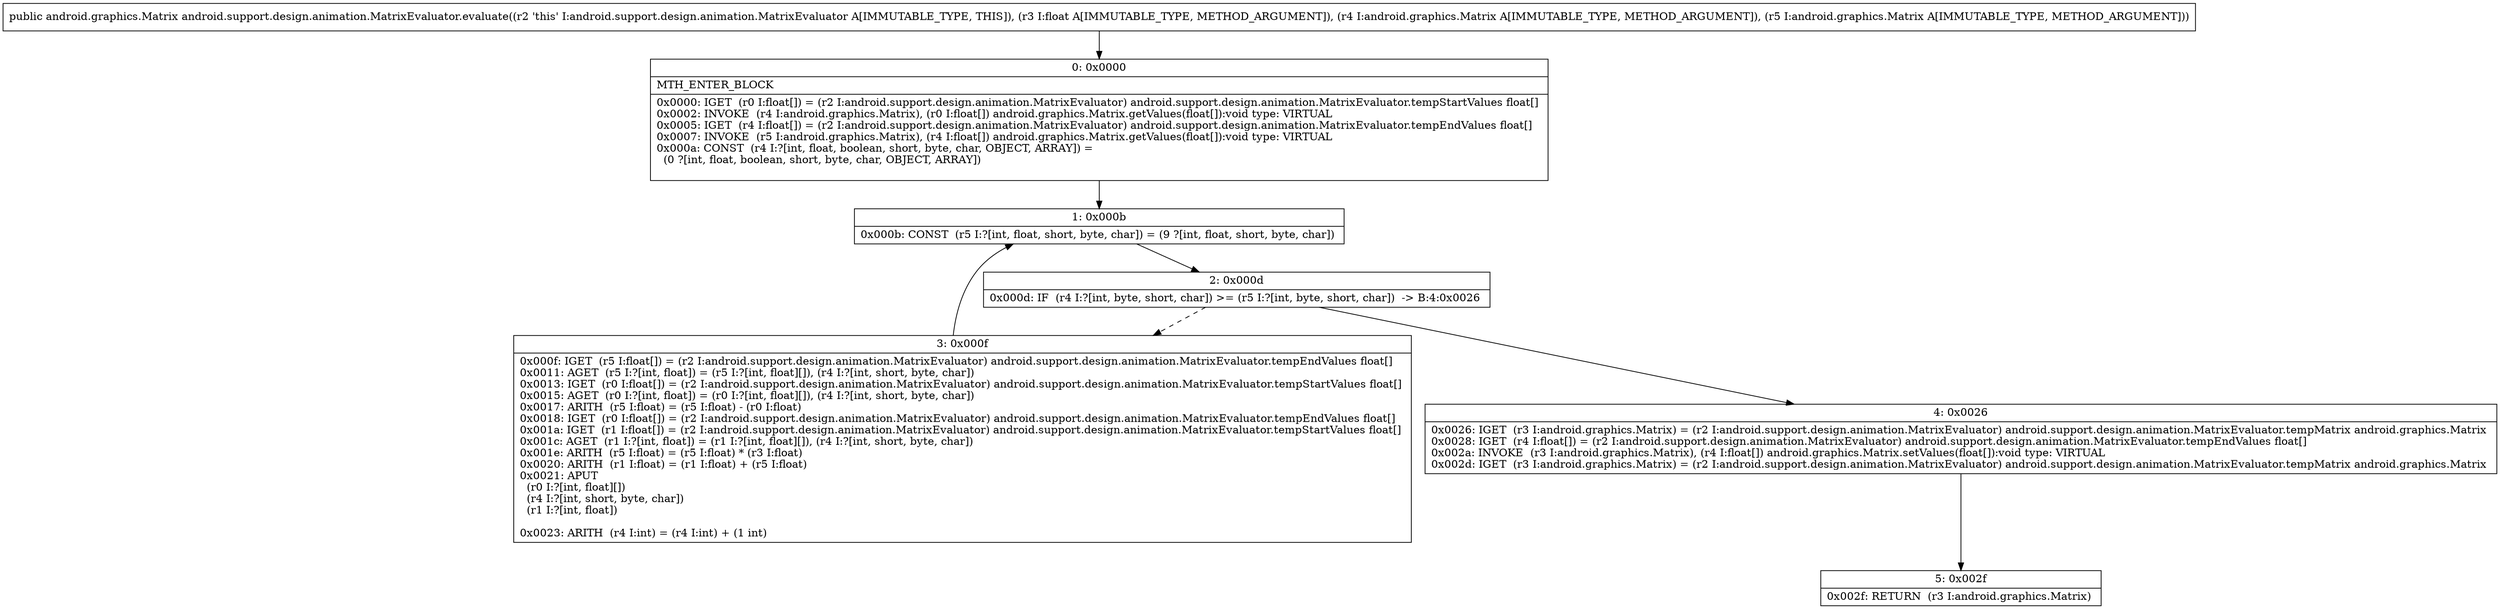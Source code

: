 digraph "CFG forandroid.support.design.animation.MatrixEvaluator.evaluate(FLandroid\/graphics\/Matrix;Landroid\/graphics\/Matrix;)Landroid\/graphics\/Matrix;" {
Node_0 [shape=record,label="{0\:\ 0x0000|MTH_ENTER_BLOCK\l|0x0000: IGET  (r0 I:float[]) = (r2 I:android.support.design.animation.MatrixEvaluator) android.support.design.animation.MatrixEvaluator.tempStartValues float[] \l0x0002: INVOKE  (r4 I:android.graphics.Matrix), (r0 I:float[]) android.graphics.Matrix.getValues(float[]):void type: VIRTUAL \l0x0005: IGET  (r4 I:float[]) = (r2 I:android.support.design.animation.MatrixEvaluator) android.support.design.animation.MatrixEvaluator.tempEndValues float[] \l0x0007: INVOKE  (r5 I:android.graphics.Matrix), (r4 I:float[]) android.graphics.Matrix.getValues(float[]):void type: VIRTUAL \l0x000a: CONST  (r4 I:?[int, float, boolean, short, byte, char, OBJECT, ARRAY]) = \l  (0 ?[int, float, boolean, short, byte, char, OBJECT, ARRAY])\l \l}"];
Node_1 [shape=record,label="{1\:\ 0x000b|0x000b: CONST  (r5 I:?[int, float, short, byte, char]) = (9 ?[int, float, short, byte, char]) \l}"];
Node_2 [shape=record,label="{2\:\ 0x000d|0x000d: IF  (r4 I:?[int, byte, short, char]) \>= (r5 I:?[int, byte, short, char])  \-\> B:4:0x0026 \l}"];
Node_3 [shape=record,label="{3\:\ 0x000f|0x000f: IGET  (r5 I:float[]) = (r2 I:android.support.design.animation.MatrixEvaluator) android.support.design.animation.MatrixEvaluator.tempEndValues float[] \l0x0011: AGET  (r5 I:?[int, float]) = (r5 I:?[int, float][]), (r4 I:?[int, short, byte, char]) \l0x0013: IGET  (r0 I:float[]) = (r2 I:android.support.design.animation.MatrixEvaluator) android.support.design.animation.MatrixEvaluator.tempStartValues float[] \l0x0015: AGET  (r0 I:?[int, float]) = (r0 I:?[int, float][]), (r4 I:?[int, short, byte, char]) \l0x0017: ARITH  (r5 I:float) = (r5 I:float) \- (r0 I:float) \l0x0018: IGET  (r0 I:float[]) = (r2 I:android.support.design.animation.MatrixEvaluator) android.support.design.animation.MatrixEvaluator.tempEndValues float[] \l0x001a: IGET  (r1 I:float[]) = (r2 I:android.support.design.animation.MatrixEvaluator) android.support.design.animation.MatrixEvaluator.tempStartValues float[] \l0x001c: AGET  (r1 I:?[int, float]) = (r1 I:?[int, float][]), (r4 I:?[int, short, byte, char]) \l0x001e: ARITH  (r5 I:float) = (r5 I:float) * (r3 I:float) \l0x0020: ARITH  (r1 I:float) = (r1 I:float) + (r5 I:float) \l0x0021: APUT  \l  (r0 I:?[int, float][])\l  (r4 I:?[int, short, byte, char])\l  (r1 I:?[int, float])\l \l0x0023: ARITH  (r4 I:int) = (r4 I:int) + (1 int) \l}"];
Node_4 [shape=record,label="{4\:\ 0x0026|0x0026: IGET  (r3 I:android.graphics.Matrix) = (r2 I:android.support.design.animation.MatrixEvaluator) android.support.design.animation.MatrixEvaluator.tempMatrix android.graphics.Matrix \l0x0028: IGET  (r4 I:float[]) = (r2 I:android.support.design.animation.MatrixEvaluator) android.support.design.animation.MatrixEvaluator.tempEndValues float[] \l0x002a: INVOKE  (r3 I:android.graphics.Matrix), (r4 I:float[]) android.graphics.Matrix.setValues(float[]):void type: VIRTUAL \l0x002d: IGET  (r3 I:android.graphics.Matrix) = (r2 I:android.support.design.animation.MatrixEvaluator) android.support.design.animation.MatrixEvaluator.tempMatrix android.graphics.Matrix \l}"];
Node_5 [shape=record,label="{5\:\ 0x002f|0x002f: RETURN  (r3 I:android.graphics.Matrix) \l}"];
MethodNode[shape=record,label="{public android.graphics.Matrix android.support.design.animation.MatrixEvaluator.evaluate((r2 'this' I:android.support.design.animation.MatrixEvaluator A[IMMUTABLE_TYPE, THIS]), (r3 I:float A[IMMUTABLE_TYPE, METHOD_ARGUMENT]), (r4 I:android.graphics.Matrix A[IMMUTABLE_TYPE, METHOD_ARGUMENT]), (r5 I:android.graphics.Matrix A[IMMUTABLE_TYPE, METHOD_ARGUMENT])) }"];
MethodNode -> Node_0;
Node_0 -> Node_1;
Node_1 -> Node_2;
Node_2 -> Node_3[style=dashed];
Node_2 -> Node_4;
Node_3 -> Node_1;
Node_4 -> Node_5;
}

